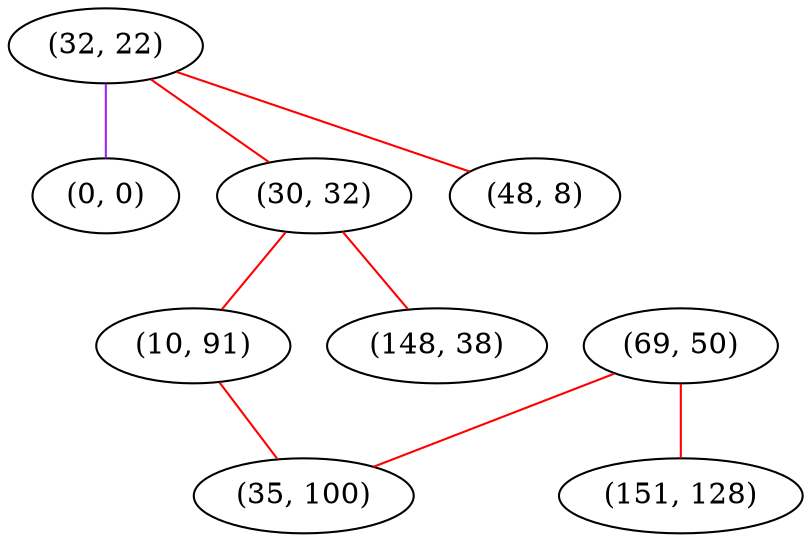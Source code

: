graph "" {
"(32, 22)";
"(0, 0)";
"(30, 32)";
"(48, 8)";
"(69, 50)";
"(10, 91)";
"(148, 38)";
"(151, 128)";
"(35, 100)";
"(32, 22)" -- "(48, 8)"  [color=red, key=0, weight=1];
"(32, 22)" -- "(30, 32)"  [color=red, key=0, weight=1];
"(32, 22)" -- "(0, 0)"  [color=purple, key=0, weight=4];
"(30, 32)" -- "(10, 91)"  [color=red, key=0, weight=1];
"(30, 32)" -- "(148, 38)"  [color=red, key=0, weight=1];
"(69, 50)" -- "(151, 128)"  [color=red, key=0, weight=1];
"(69, 50)" -- "(35, 100)"  [color=red, key=0, weight=1];
"(10, 91)" -- "(35, 100)"  [color=red, key=0, weight=1];
}
